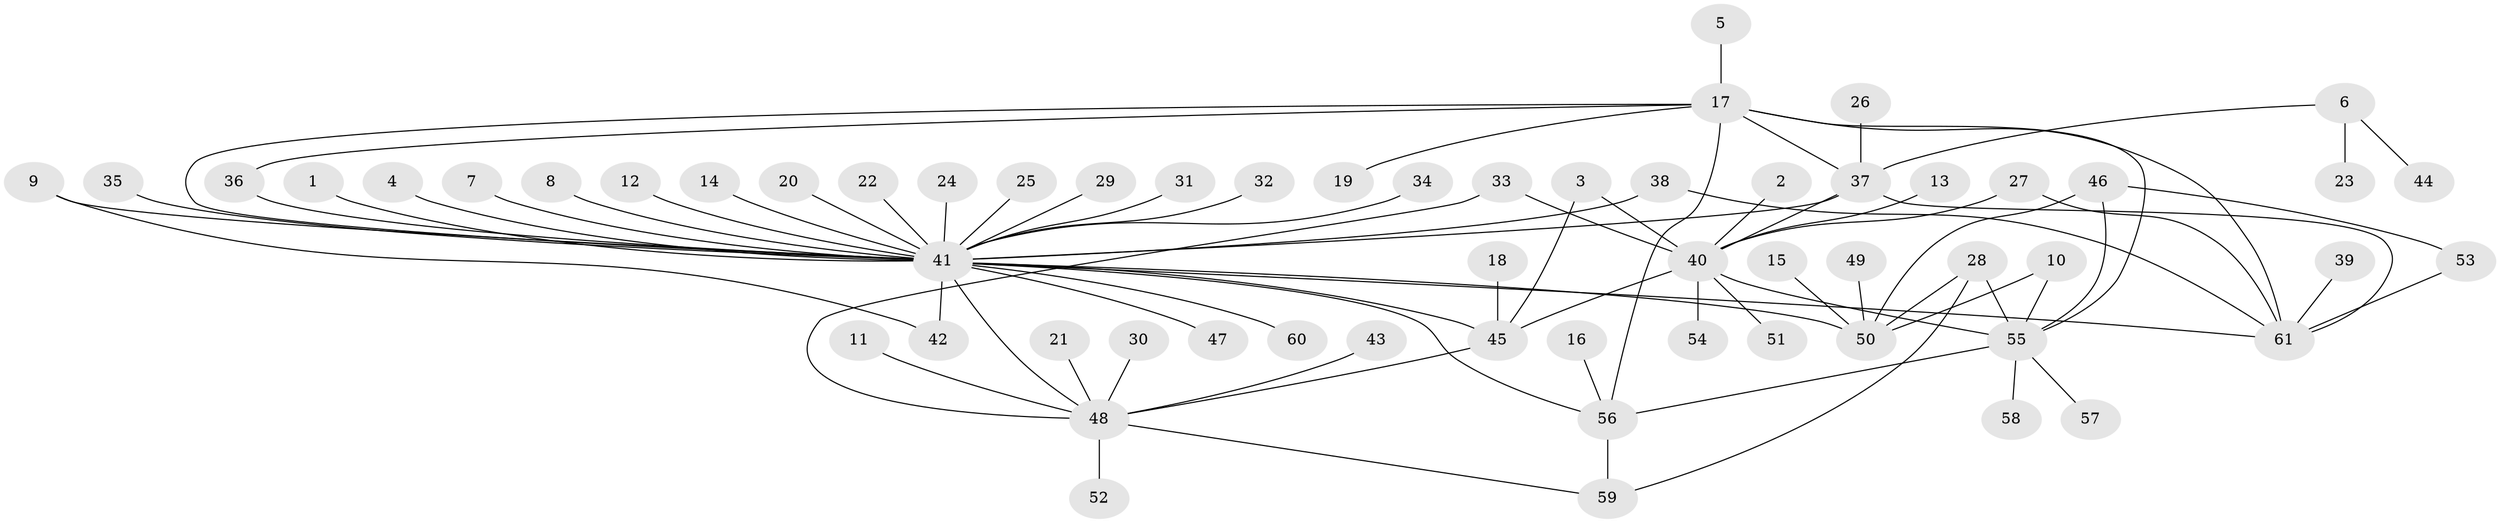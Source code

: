 // original degree distribution, {10: 0.01652892561983471, 3: 0.05785123966942149, 33: 0.008264462809917356, 8: 0.01652892561983471, 13: 0.01652892561983471, 1: 0.6115702479338843, 5: 0.01652892561983471, 2: 0.19834710743801653, 11: 0.01652892561983471, 4: 0.04132231404958678}
// Generated by graph-tools (version 1.1) at 2025/01/03/09/25 03:01:40]
// undirected, 61 vertices, 80 edges
graph export_dot {
graph [start="1"]
  node [color=gray90,style=filled];
  1;
  2;
  3;
  4;
  5;
  6;
  7;
  8;
  9;
  10;
  11;
  12;
  13;
  14;
  15;
  16;
  17;
  18;
  19;
  20;
  21;
  22;
  23;
  24;
  25;
  26;
  27;
  28;
  29;
  30;
  31;
  32;
  33;
  34;
  35;
  36;
  37;
  38;
  39;
  40;
  41;
  42;
  43;
  44;
  45;
  46;
  47;
  48;
  49;
  50;
  51;
  52;
  53;
  54;
  55;
  56;
  57;
  58;
  59;
  60;
  61;
  1 -- 41 [weight=1.0];
  2 -- 40 [weight=1.0];
  3 -- 40 [weight=1.0];
  3 -- 45 [weight=1.0];
  4 -- 41 [weight=1.0];
  5 -- 17 [weight=1.0];
  6 -- 23 [weight=1.0];
  6 -- 37 [weight=1.0];
  6 -- 44 [weight=1.0];
  7 -- 41 [weight=1.0];
  8 -- 41 [weight=1.0];
  9 -- 41 [weight=1.0];
  9 -- 42 [weight=1.0];
  10 -- 50 [weight=1.0];
  10 -- 55 [weight=1.0];
  11 -- 48 [weight=1.0];
  12 -- 41 [weight=1.0];
  13 -- 40 [weight=1.0];
  14 -- 41 [weight=1.0];
  15 -- 50 [weight=1.0];
  16 -- 56 [weight=1.0];
  17 -- 19 [weight=1.0];
  17 -- 36 [weight=1.0];
  17 -- 37 [weight=1.0];
  17 -- 41 [weight=1.0];
  17 -- 55 [weight=1.0];
  17 -- 56 [weight=1.0];
  17 -- 61 [weight=1.0];
  18 -- 45 [weight=1.0];
  20 -- 41 [weight=1.0];
  21 -- 48 [weight=1.0];
  22 -- 41 [weight=1.0];
  24 -- 41 [weight=1.0];
  25 -- 41 [weight=1.0];
  26 -- 37 [weight=1.0];
  27 -- 40 [weight=1.0];
  27 -- 61 [weight=1.0];
  28 -- 50 [weight=1.0];
  28 -- 55 [weight=1.0];
  28 -- 59 [weight=1.0];
  29 -- 41 [weight=1.0];
  30 -- 48 [weight=1.0];
  31 -- 41 [weight=1.0];
  32 -- 41 [weight=1.0];
  33 -- 40 [weight=1.0];
  33 -- 48 [weight=1.0];
  34 -- 41 [weight=1.0];
  35 -- 41 [weight=1.0];
  36 -- 41 [weight=1.0];
  37 -- 40 [weight=1.0];
  37 -- 41 [weight=1.0];
  37 -- 61 [weight=1.0];
  38 -- 41 [weight=2.0];
  38 -- 61 [weight=1.0];
  39 -- 61 [weight=1.0];
  40 -- 45 [weight=1.0];
  40 -- 51 [weight=1.0];
  40 -- 54 [weight=1.0];
  40 -- 55 [weight=1.0];
  41 -- 42 [weight=1.0];
  41 -- 45 [weight=1.0];
  41 -- 47 [weight=1.0];
  41 -- 48 [weight=1.0];
  41 -- 50 [weight=1.0];
  41 -- 56 [weight=1.0];
  41 -- 60 [weight=1.0];
  41 -- 61 [weight=1.0];
  43 -- 48 [weight=1.0];
  45 -- 48 [weight=1.0];
  46 -- 50 [weight=1.0];
  46 -- 53 [weight=1.0];
  46 -- 55 [weight=1.0];
  48 -- 52 [weight=1.0];
  48 -- 59 [weight=1.0];
  49 -- 50 [weight=1.0];
  53 -- 61 [weight=1.0];
  55 -- 56 [weight=1.0];
  55 -- 57 [weight=1.0];
  55 -- 58 [weight=1.0];
  56 -- 59 [weight=1.0];
}
